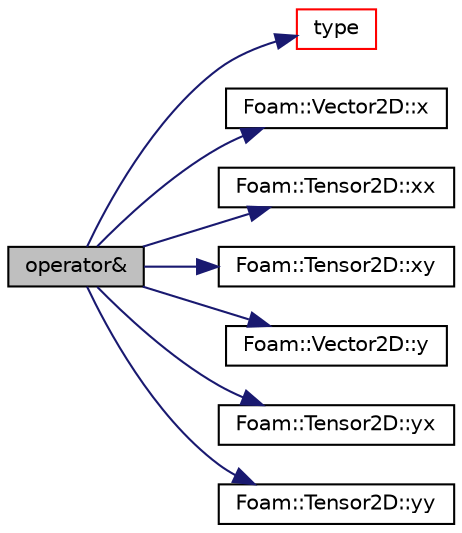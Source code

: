 digraph "operator&amp;"
{
  bgcolor="transparent";
  edge [fontname="Helvetica",fontsize="10",labelfontname="Helvetica",labelfontsize="10"];
  node [fontname="Helvetica",fontsize="10",shape=record];
  rankdir="LR";
  Node1 [label="operator&",height=0.2,width=0.4,color="black", fillcolor="grey75", style="filled", fontcolor="black"];
  Node1 -> Node2 [color="midnightblue",fontsize="10",style="solid",fontname="Helvetica"];
  Node2 [label="type",height=0.2,width=0.4,color="red",URL="$a10936.html#aec48583af672626378f501eb9fc32cd1",tooltip="Return the file type: DIRECTORY or FILE. "];
  Node1 -> Node3 [color="midnightblue",fontsize="10",style="solid",fontname="Helvetica"];
  Node3 [label="Foam::Vector2D::x",height=0.2,width=0.4,color="black",URL="$a02906.html#aeb7dc4a97968c543f58f9c7082e55757"];
  Node1 -> Node4 [color="midnightblue",fontsize="10",style="solid",fontname="Helvetica"];
  Node4 [label="Foam::Tensor2D::xx",height=0.2,width=0.4,color="black",URL="$a02657.html#adefeff2f0e457c0e62a5e9d1292e3569"];
  Node1 -> Node5 [color="midnightblue",fontsize="10",style="solid",fontname="Helvetica"];
  Node5 [label="Foam::Tensor2D::xy",height=0.2,width=0.4,color="black",URL="$a02657.html#a9eba447e6738c78e6b0694c15b09236e"];
  Node1 -> Node6 [color="midnightblue",fontsize="10",style="solid",fontname="Helvetica"];
  Node6 [label="Foam::Vector2D::y",height=0.2,width=0.4,color="black",URL="$a02906.html#a77c00b469d89c23bd35d2eb236140f70"];
  Node1 -> Node7 [color="midnightblue",fontsize="10",style="solid",fontname="Helvetica"];
  Node7 [label="Foam::Tensor2D::yx",height=0.2,width=0.4,color="black",URL="$a02657.html#a6db6b3dd02257844bb6fc0b9bf95ff5c"];
  Node1 -> Node8 [color="midnightblue",fontsize="10",style="solid",fontname="Helvetica"];
  Node8 [label="Foam::Tensor2D::yy",height=0.2,width=0.4,color="black",URL="$a02657.html#a1fabd792063b2f2c0c53693512a5baeb"];
}
